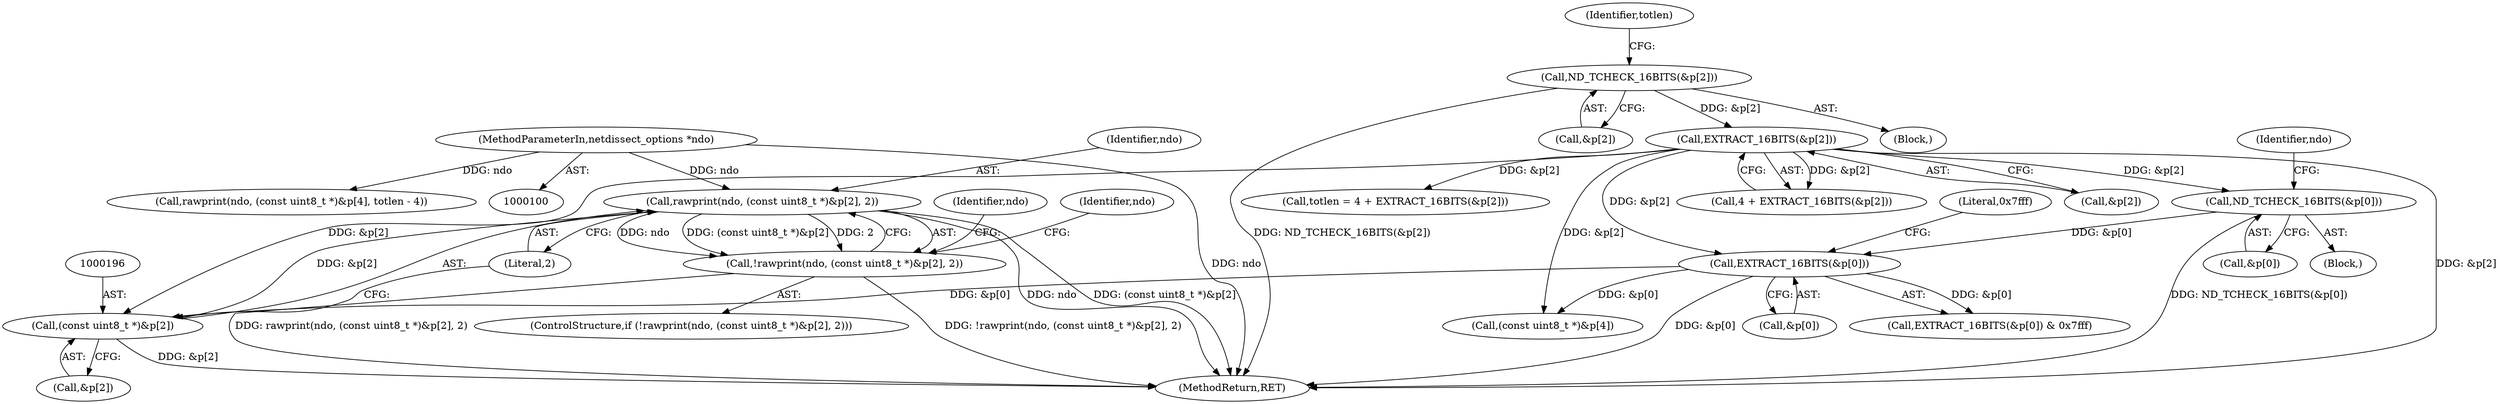 digraph "0_tcpdump_e0a5a02b0fc1900a69d6c37ed0aab36fb8494e6d@pointer" {
"1000193" [label="(Call,rawprint(ndo, (const uint8_t *)&p[2], 2))"];
"1000101" [label="(MethodParameterIn,netdissect_options *ndo)"];
"1000195" [label="(Call,(const uint8_t *)&p[2])"];
"1000163" [label="(Call,EXTRACT_16BITS(&p[0]))"];
"1000131" [label="(Call,EXTRACT_16BITS(&p[2]))"];
"1000122" [label="(Call,ND_TCHECK_16BITS(&p[2]))"];
"1000151" [label="(Call,ND_TCHECK_16BITS(&p[0]))"];
"1000192" [label="(Call,!rawprint(ndo, (const uint8_t *)&p[2], 2))"];
"1000123" [label="(Call,&p[2])"];
"1000192" [label="(Call,!rawprint(ndo, (const uint8_t *)&p[2], 2))"];
"1000131" [label="(Call,EXTRACT_16BITS(&p[2]))"];
"1000193" [label="(Call,rawprint(ndo, (const uint8_t *)&p[2], 2))"];
"1000222" [label="(Call,(const uint8_t *)&p[4])"];
"1000122" [label="(Call,ND_TCHECK_16BITS(&p[2]))"];
"1000164" [label="(Call,&p[0])"];
"1000197" [label="(Call,&p[2])"];
"1000163" [label="(Call,EXTRACT_16BITS(&p[0]))"];
"1000248" [label="(MethodReturn,RET)"];
"1000168" [label="(Literal,0x7fff)"];
"1000162" [label="(Call,EXTRACT_16BITS(&p[0]) & 0x7fff)"];
"1000152" [label="(Call,&p[0])"];
"1000127" [label="(Call,totlen = 4 + EXTRACT_16BITS(&p[2]))"];
"1000194" [label="(Identifier,ndo)"];
"1000132" [label="(Call,&p[2])"];
"1000195" [label="(Call,(const uint8_t *)&p[2])"];
"1000220" [label="(Call,rawprint(ndo, (const uint8_t *)&p[4], totlen - 4))"];
"1000128" [label="(Identifier,totlen)"];
"1000158" [label="(Identifier,ndo)"];
"1000191" [label="(ControlStructure,if (!rawprint(ndo, (const uint8_t *)&p[2], 2)))"];
"1000101" [label="(MethodParameterIn,netdissect_options *ndo)"];
"1000151" [label="(Call,ND_TCHECK_16BITS(&p[0]))"];
"1000239" [label="(Identifier,ndo)"];
"1000205" [label="(Identifier,ndo)"];
"1000129" [label="(Call,4 + EXTRACT_16BITS(&p[2]))"];
"1000201" [label="(Literal,2)"];
"1000104" [label="(Block,)"];
"1000121" [label="(Block,)"];
"1000193" -> "1000192"  [label="AST: "];
"1000193" -> "1000201"  [label="CFG: "];
"1000194" -> "1000193"  [label="AST: "];
"1000195" -> "1000193"  [label="AST: "];
"1000201" -> "1000193"  [label="AST: "];
"1000192" -> "1000193"  [label="CFG: "];
"1000193" -> "1000248"  [label="DDG: ndo"];
"1000193" -> "1000248"  [label="DDG: (const uint8_t *)&p[2]"];
"1000193" -> "1000192"  [label="DDG: ndo"];
"1000193" -> "1000192"  [label="DDG: (const uint8_t *)&p[2]"];
"1000193" -> "1000192"  [label="DDG: 2"];
"1000101" -> "1000193"  [label="DDG: ndo"];
"1000195" -> "1000193"  [label="DDG: &p[2]"];
"1000101" -> "1000100"  [label="AST: "];
"1000101" -> "1000248"  [label="DDG: ndo"];
"1000101" -> "1000220"  [label="DDG: ndo"];
"1000195" -> "1000197"  [label="CFG: "];
"1000196" -> "1000195"  [label="AST: "];
"1000197" -> "1000195"  [label="AST: "];
"1000201" -> "1000195"  [label="CFG: "];
"1000195" -> "1000248"  [label="DDG: &p[2]"];
"1000163" -> "1000195"  [label="DDG: &p[0]"];
"1000131" -> "1000195"  [label="DDG: &p[2]"];
"1000163" -> "1000162"  [label="AST: "];
"1000163" -> "1000164"  [label="CFG: "];
"1000164" -> "1000163"  [label="AST: "];
"1000168" -> "1000163"  [label="CFG: "];
"1000163" -> "1000248"  [label="DDG: &p[0]"];
"1000163" -> "1000162"  [label="DDG: &p[0]"];
"1000131" -> "1000163"  [label="DDG: &p[2]"];
"1000151" -> "1000163"  [label="DDG: &p[0]"];
"1000163" -> "1000222"  [label="DDG: &p[0]"];
"1000131" -> "1000129"  [label="AST: "];
"1000131" -> "1000132"  [label="CFG: "];
"1000132" -> "1000131"  [label="AST: "];
"1000129" -> "1000131"  [label="CFG: "];
"1000131" -> "1000248"  [label="DDG: &p[2]"];
"1000131" -> "1000127"  [label="DDG: &p[2]"];
"1000131" -> "1000129"  [label="DDG: &p[2]"];
"1000122" -> "1000131"  [label="DDG: &p[2]"];
"1000131" -> "1000151"  [label="DDG: &p[2]"];
"1000131" -> "1000222"  [label="DDG: &p[2]"];
"1000122" -> "1000121"  [label="AST: "];
"1000122" -> "1000123"  [label="CFG: "];
"1000123" -> "1000122"  [label="AST: "];
"1000128" -> "1000122"  [label="CFG: "];
"1000122" -> "1000248"  [label="DDG: ND_TCHECK_16BITS(&p[2])"];
"1000151" -> "1000104"  [label="AST: "];
"1000151" -> "1000152"  [label="CFG: "];
"1000152" -> "1000151"  [label="AST: "];
"1000158" -> "1000151"  [label="CFG: "];
"1000151" -> "1000248"  [label="DDG: ND_TCHECK_16BITS(&p[0])"];
"1000192" -> "1000191"  [label="AST: "];
"1000205" -> "1000192"  [label="CFG: "];
"1000239" -> "1000192"  [label="CFG: "];
"1000192" -> "1000248"  [label="DDG: rawprint(ndo, (const uint8_t *)&p[2], 2)"];
"1000192" -> "1000248"  [label="DDG: !rawprint(ndo, (const uint8_t *)&p[2], 2)"];
}
